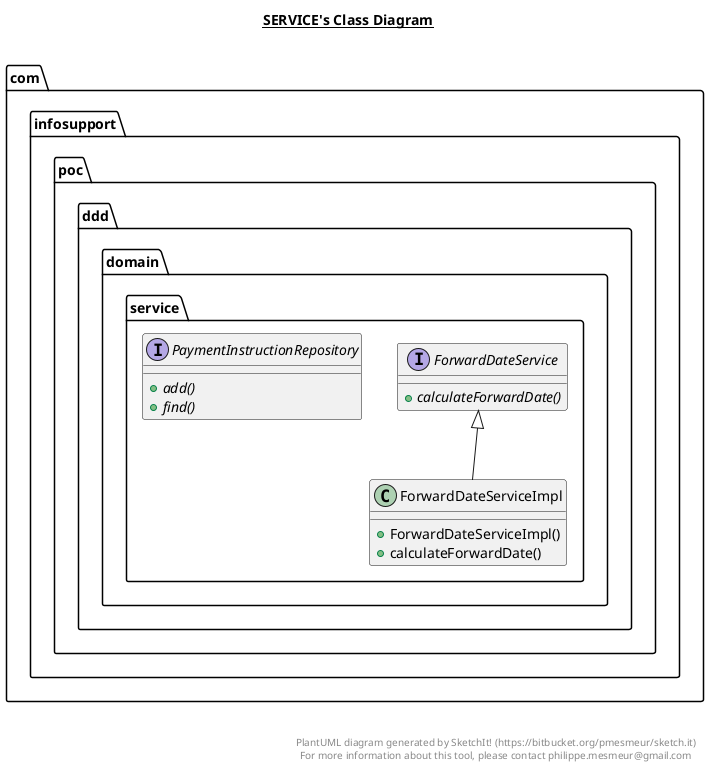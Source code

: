 @startuml

title __SERVICE's Class Diagram__\n

  package com.infosupport.poc.ddd.domain.service {
    interface ForwardDateService {
        {abstract} + calculateForwardDate()
    }
  }
  

  package com.infosupport.poc.ddd.domain.service {
    class ForwardDateServiceImpl {
        + ForwardDateServiceImpl()
        + calculateForwardDate()
    }
  }
  

  package com.infosupport.poc.ddd.domain.service {
    interface PaymentInstructionRepository {
        {abstract} + add()
        {abstract} + find()
    }
  }
  

  ForwardDateServiceImpl -up-|> ForwardDateService


right footer


PlantUML diagram generated by SketchIt! (https://bitbucket.org/pmesmeur/sketch.it)
For more information about this tool, please contact philippe.mesmeur@gmail.com
endfooter

@enduml
